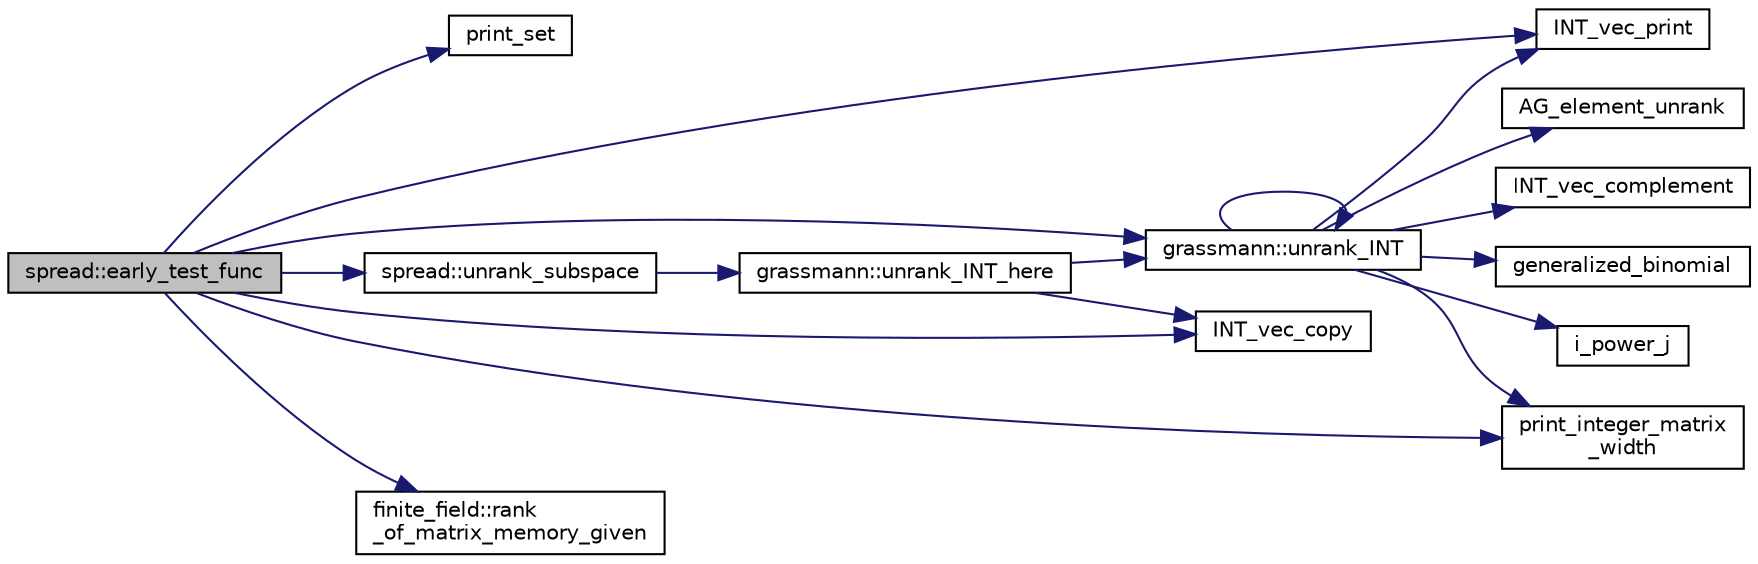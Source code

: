 digraph "spread::early_test_func"
{
  edge [fontname="Helvetica",fontsize="10",labelfontname="Helvetica",labelfontsize="10"];
  node [fontname="Helvetica",fontsize="10",shape=record];
  rankdir="LR";
  Node1092 [label="spread::early_test_func",height=0.2,width=0.4,color="black", fillcolor="grey75", style="filled", fontcolor="black"];
  Node1092 -> Node1093 [color="midnightblue",fontsize="10",style="solid",fontname="Helvetica"];
  Node1093 [label="print_set",height=0.2,width=0.4,color="black", fillcolor="white", style="filled",URL="$d0/dd1/blt_8h.html#a8c1a5fc71aea7ff31d181f0103196a24"];
  Node1092 -> Node1094 [color="midnightblue",fontsize="10",style="solid",fontname="Helvetica"];
  Node1094 [label="INT_vec_print",height=0.2,width=0.4,color="black", fillcolor="white", style="filled",URL="$df/dbf/sajeeb_8_c.html#a79a5901af0b47dd0d694109543c027fe"];
  Node1092 -> Node1095 [color="midnightblue",fontsize="10",style="solid",fontname="Helvetica"];
  Node1095 [label="grassmann::unrank_INT",height=0.2,width=0.4,color="black", fillcolor="white", style="filled",URL="$df/d02/classgrassmann.html#a32079405b95a6da2ba1420567d762d64"];
  Node1095 -> Node1096 [color="midnightblue",fontsize="10",style="solid",fontname="Helvetica"];
  Node1096 [label="generalized_binomial",height=0.2,width=0.4,color="black", fillcolor="white", style="filled",URL="$d2/d7c/combinatorics_8_c.html#a24762dc22e45175d18ec1ec1d2556ae8"];
  Node1095 -> Node1097 [color="midnightblue",fontsize="10",style="solid",fontname="Helvetica"];
  Node1097 [label="i_power_j",height=0.2,width=0.4,color="black", fillcolor="white", style="filled",URL="$de/dc5/algebra__and__number__theory_8h.html#a39b321523e8957d701618bb5cac542b5"];
  Node1095 -> Node1098 [color="midnightblue",fontsize="10",style="solid",fontname="Helvetica"];
  Node1098 [label="AG_element_unrank",height=0.2,width=0.4,color="black", fillcolor="white", style="filled",URL="$d4/d67/geometry_8h.html#a4a33b86c87b2879b97cfa1327abe2885"];
  Node1095 -> Node1094 [color="midnightblue",fontsize="10",style="solid",fontname="Helvetica"];
  Node1095 -> Node1095 [color="midnightblue",fontsize="10",style="solid",fontname="Helvetica"];
  Node1095 -> Node1099 [color="midnightblue",fontsize="10",style="solid",fontname="Helvetica"];
  Node1099 [label="INT_vec_complement",height=0.2,width=0.4,color="black", fillcolor="white", style="filled",URL="$d5/db4/io__and__os_8h.html#a2a0a724647575fcd3090c763985eb81a"];
  Node1095 -> Node1100 [color="midnightblue",fontsize="10",style="solid",fontname="Helvetica"];
  Node1100 [label="print_integer_matrix\l_width",height=0.2,width=0.4,color="black", fillcolor="white", style="filled",URL="$d5/db4/io__and__os_8h.html#aa78f3e73fc2179251bd15adbcc31573f"];
  Node1092 -> Node1100 [color="midnightblue",fontsize="10",style="solid",fontname="Helvetica"];
  Node1092 -> Node1101 [color="midnightblue",fontsize="10",style="solid",fontname="Helvetica"];
  Node1101 [label="spread::unrank_subspace",height=0.2,width=0.4,color="black", fillcolor="white", style="filled",URL="$da/dc1/classspread.html#a9760bc59bc106c8ed23d5bd1cc771fb7"];
  Node1101 -> Node1102 [color="midnightblue",fontsize="10",style="solid",fontname="Helvetica"];
  Node1102 [label="grassmann::unrank_INT_here",height=0.2,width=0.4,color="black", fillcolor="white", style="filled",URL="$df/d02/classgrassmann.html#aa51bb30ed0feb7ad87d500b76e0b3cbe"];
  Node1102 -> Node1095 [color="midnightblue",fontsize="10",style="solid",fontname="Helvetica"];
  Node1102 -> Node1103 [color="midnightblue",fontsize="10",style="solid",fontname="Helvetica"];
  Node1103 [label="INT_vec_copy",height=0.2,width=0.4,color="black", fillcolor="white", style="filled",URL="$df/dbf/sajeeb_8_c.html#ac2d875e27e009af6ec04d17254d11075"];
  Node1092 -> Node1103 [color="midnightblue",fontsize="10",style="solid",fontname="Helvetica"];
  Node1092 -> Node1104 [color="midnightblue",fontsize="10",style="solid",fontname="Helvetica"];
  Node1104 [label="finite_field::rank\l_of_matrix_memory_given",height=0.2,width=0.4,color="black", fillcolor="white", style="filled",URL="$df/d5a/classfinite__field.html#a52f3b31ffe0b3cad48c79ffe464f6017"];
}
